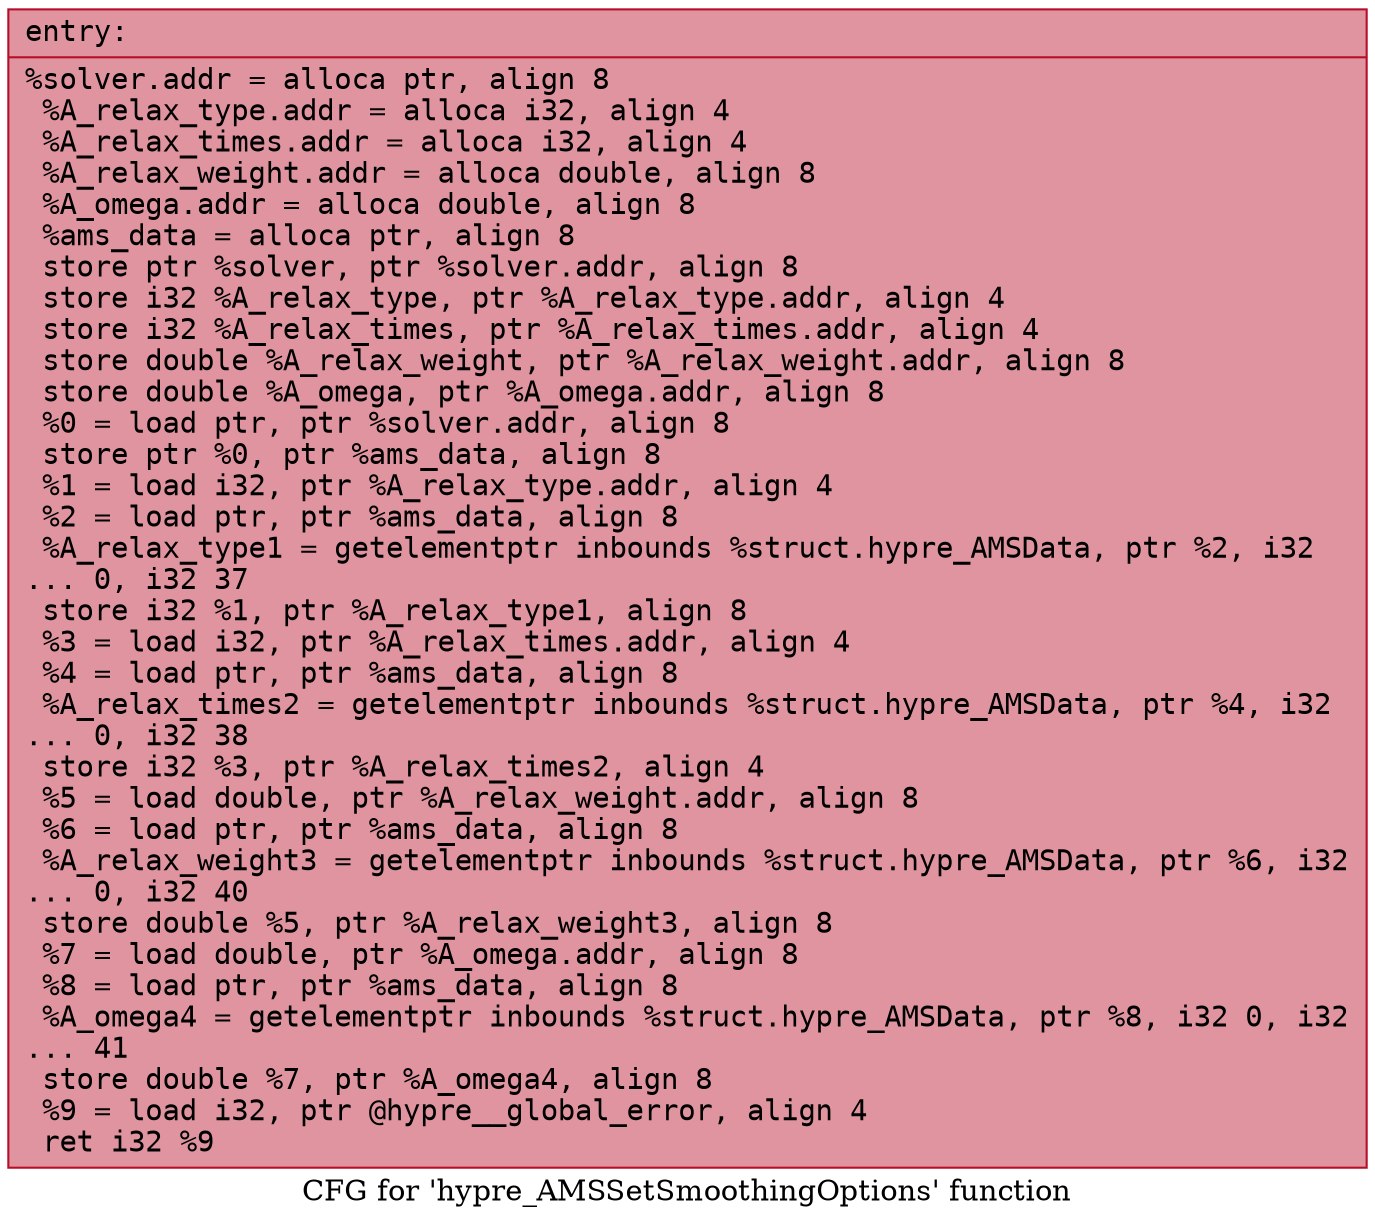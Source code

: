 digraph "CFG for 'hypre_AMSSetSmoothingOptions' function" {
	label="CFG for 'hypre_AMSSetSmoothingOptions' function";

	Node0x56058d79ce80 [shape=record,color="#b70d28ff", style=filled, fillcolor="#b70d2870" fontname="Courier",label="{entry:\l|  %solver.addr = alloca ptr, align 8\l  %A_relax_type.addr = alloca i32, align 4\l  %A_relax_times.addr = alloca i32, align 4\l  %A_relax_weight.addr = alloca double, align 8\l  %A_omega.addr = alloca double, align 8\l  %ams_data = alloca ptr, align 8\l  store ptr %solver, ptr %solver.addr, align 8\l  store i32 %A_relax_type, ptr %A_relax_type.addr, align 4\l  store i32 %A_relax_times, ptr %A_relax_times.addr, align 4\l  store double %A_relax_weight, ptr %A_relax_weight.addr, align 8\l  store double %A_omega, ptr %A_omega.addr, align 8\l  %0 = load ptr, ptr %solver.addr, align 8\l  store ptr %0, ptr %ams_data, align 8\l  %1 = load i32, ptr %A_relax_type.addr, align 4\l  %2 = load ptr, ptr %ams_data, align 8\l  %A_relax_type1 = getelementptr inbounds %struct.hypre_AMSData, ptr %2, i32\l... 0, i32 37\l  store i32 %1, ptr %A_relax_type1, align 8\l  %3 = load i32, ptr %A_relax_times.addr, align 4\l  %4 = load ptr, ptr %ams_data, align 8\l  %A_relax_times2 = getelementptr inbounds %struct.hypre_AMSData, ptr %4, i32\l... 0, i32 38\l  store i32 %3, ptr %A_relax_times2, align 4\l  %5 = load double, ptr %A_relax_weight.addr, align 8\l  %6 = load ptr, ptr %ams_data, align 8\l  %A_relax_weight3 = getelementptr inbounds %struct.hypre_AMSData, ptr %6, i32\l... 0, i32 40\l  store double %5, ptr %A_relax_weight3, align 8\l  %7 = load double, ptr %A_omega.addr, align 8\l  %8 = load ptr, ptr %ams_data, align 8\l  %A_omega4 = getelementptr inbounds %struct.hypre_AMSData, ptr %8, i32 0, i32\l... 41\l  store double %7, ptr %A_omega4, align 8\l  %9 = load i32, ptr @hypre__global_error, align 4\l  ret i32 %9\l}"];
}
